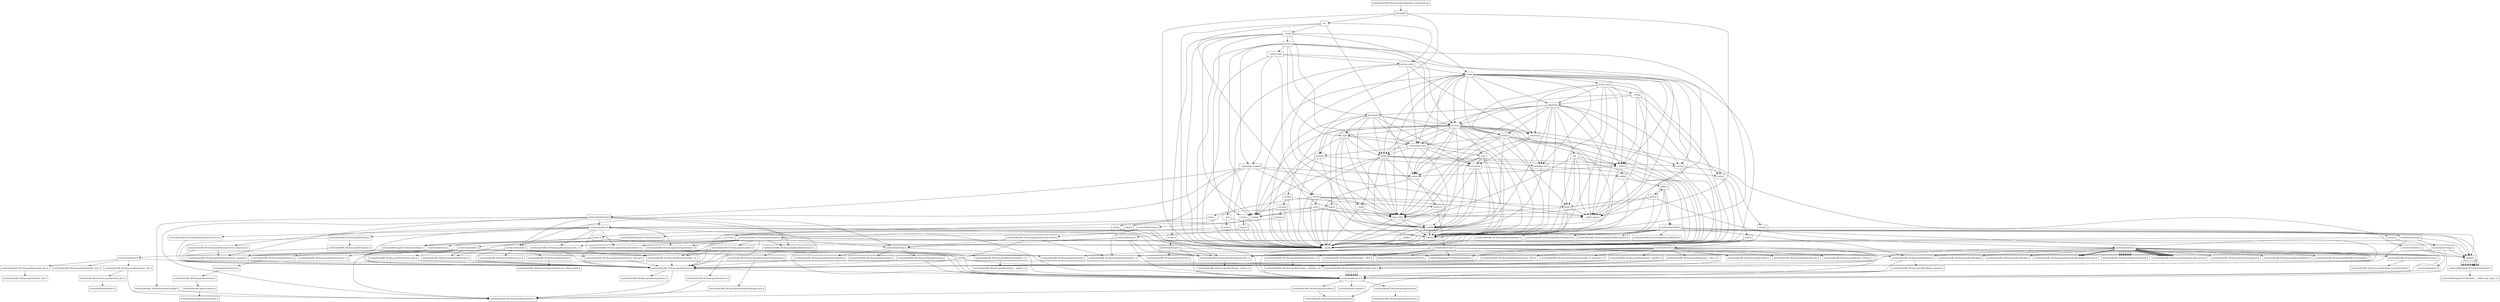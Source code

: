 digraph "dependencies" {
  header_1 [ shape="box", label="streambuf"];
  header_0 [ shape="box", label="tmp/tmpw8iwRO.libcxx.header.deps/test_streambuf.cpp"];
  header_2 [ shape="box", label="__config"];
  header_3 [ shape="box", label="usr/include/features.h"];
  header_4 [ shape="box", label="usr/include/stdc-predef.h"];
  header_5 [ shape="box", label="usr/include/x86_64-linux-gnu/sys/cdefs.h"];
  header_6 [ shape="box", label="usr/include/x86_64-linux-gnu/bits/wordsize.h"];
  header_7 [ shape="box", label="usr/include/x86_64-linux-gnu/bits/long-double.h"];
  header_8 [ shape="box", label="usr/include/x86_64-linux-gnu/gnu/stubs.h"];
  header_9 [ shape="box", label="usr/include/x86_64-linux-gnu/gnu/stubs-64.h"];
  header_11 [ shape="box", label="iosfwd"];
  header_12 [ shape="box", label="wchar.h"];
  header_13 [ shape="box", label="usr/include/wchar.h"];
  header_14 [ shape="box", label="usr/include/x86_64-linux-gnu/bits/libc-header-start.h"];
  header_15 [ shape="box", label="usr/include/x86_64-linux-gnu/bits/floatn.h"];
  header_16 [ shape="box", label="usr/include/x86_64-linux-gnu/bits/floatn-common.h"];
  header_17 [ shape="box", label="stddef.h"];
  header_18 [ shape="box", label="usr/local/lib/clang/10.0.0/include/stddef.h"];
  header_19 [ shape="box", label="usr/local/lib/clang/10.0.0/include/stdarg.h"];
  header_20 [ shape="box", label="usr/include/x86_64-linux-gnu/bits/wchar.h"];
  header_21 [ shape="box", label="usr/include/x86_64-linux-gnu/bits/types/wint_t.h"];
  header_22 [ shape="box", label="usr/include/x86_64-linux-gnu/bits/types/mbstate_t.h"];
  header_23 [ shape="box", label="usr/include/x86_64-linux-gnu/bits/types/__mbstate_t.h"];
  header_24 [ shape="box", label="usr/include/x86_64-linux-gnu/bits/types/__FILE.h"];
  header_25 [ shape="box", label="usr/include/x86_64-linux-gnu/bits/types/FILE.h"];
  header_26 [ shape="box", label="usr/include/x86_64-linux-gnu/bits/types/locale_t.h"];
  header_27 [ shape="box", label="usr/include/x86_64-linux-gnu/bits/types/__locale_t.h"];
  header_28 [ shape="box", label="ios"];
  header_29 [ shape="box", label="__locale"];
  header_30 [ shape="box", label="string"];
  header_31 [ shape="box", label="string_view"];
  header_32 [ shape="box", label="__string"];
  header_33 [ shape="box", label="algorithm"];
  header_34 [ shape="box", label="initializer_list"];
  header_35 [ shape="box", label="cstddef"];
  header_36 [ shape="box", label="version"];
  header_37 [ shape="box", label="usr/local/lib/clang/10.0.0/include/__stddef_max_align_t.h"];
  header_38 [ shape="box", label="__nullptr"];
  header_39 [ shape="box", label="type_traits"];
  header_40 [ shape="box", label="cstring"];
  header_41 [ shape="box", label="string.h"];
  header_42 [ shape="box", label="usr/include/string.h"];
  header_43 [ shape="box", label="usr/include/strings.h"];
  header_44 [ shape="box", label="utility"];
  header_45 [ shape="box", label="__tuple"];
  header_46 [ shape="box", label="cstdint"];
  header_47 [ shape="box", label="stdint.h"];
  header_48 [ shape="box", label="usr/local/lib/clang/10.0.0/include/stdint.h"];
  header_49 [ shape="box", label="usr/include/stdint.h"];
  header_50 [ shape="box", label="usr/include/x86_64-linux-gnu/bits/types.h"];
  header_51 [ shape="box", label="usr/include/x86_64-linux-gnu/bits/typesizes.h"];
  header_52 [ shape="box", label="usr/include/x86_64-linux-gnu/bits/stdint-intn.h"];
  header_53 [ shape="box", label="usr/include/x86_64-linux-gnu/bits/stdint-uintn.h"];
  header_54 [ shape="box", label="__debug"];
  header_55 [ shape="box", label="cstdlib"];
  header_56 [ shape="box", label="stdlib.h"];
  header_57 [ shape="box", label="usr/include/stdlib.h"];
  header_58 [ shape="box", label="usr/include/x86_64-linux-gnu/bits/waitflags.h"];
  header_59 [ shape="box", label="usr/include/x86_64-linux-gnu/bits/waitstatus.h"];
  header_60 [ shape="box", label="usr/include/x86_64-linux-gnu/sys/types.h"];
  header_61 [ shape="box", label="usr/include/x86_64-linux-gnu/bits/types/clock_t.h"];
  header_62 [ shape="box", label="usr/include/x86_64-linux-gnu/bits/types/clockid_t.h"];
  header_63 [ shape="box", label="usr/include/x86_64-linux-gnu/bits/types/time_t.h"];
  header_64 [ shape="box", label="usr/include/x86_64-linux-gnu/bits/types/timer_t.h"];
  header_65 [ shape="box", label="usr/include/endian.h"];
  header_66 [ shape="box", label="usr/include/x86_64-linux-gnu/bits/endian.h"];
  header_67 [ shape="box", label="usr/include/x86_64-linux-gnu/bits/byteswap.h"];
  header_68 [ shape="box", label="usr/include/x86_64-linux-gnu/bits/uintn-identity.h"];
  header_69 [ shape="box", label="usr/include/x86_64-linux-gnu/sys/select.h"];
  header_70 [ shape="box", label="usr/include/x86_64-linux-gnu/bits/select.h"];
  header_71 [ shape="box", label="usr/include/x86_64-linux-gnu/bits/types/sigset_t.h"];
  header_72 [ shape="box", label="usr/include/x86_64-linux-gnu/bits/types/__sigset_t.h"];
  header_73 [ shape="box", label="usr/include/x86_64-linux-gnu/bits/types/struct_timeval.h"];
  header_74 [ shape="box", label="usr/include/x86_64-linux-gnu/bits/types/struct_timespec.h"];
  header_75 [ shape="box", label="usr/include/x86_64-linux-gnu/bits/pthreadtypes.h"];
  header_76 [ shape="box", label="usr/include/x86_64-linux-gnu/bits/thread-shared-types.h"];
  header_77 [ shape="box", label="usr/include/x86_64-linux-gnu/bits/pthreadtypes-arch.h"];
  header_78 [ shape="box", label="usr/include/alloca.h"];
  header_79 [ shape="box", label="usr/include/x86_64-linux-gnu/bits/stdlib-bsearch.h"];
  header_80 [ shape="box", label="usr/include/x86_64-linux-gnu/bits/stdlib-float.h"];
  header_81 [ shape="box", label="math.h"];
  header_82 [ shape="box", label="usr/include/math.h"];
  header_83 [ shape="box", label="usr/include/x86_64-linux-gnu/bits/math-vector.h"];
  header_84 [ shape="box", label="usr/include/x86_64-linux-gnu/bits/libm-simd-decl-stubs.h"];
  header_85 [ shape="box", label="usr/include/x86_64-linux-gnu/bits/flt-eval-method.h"];
  header_86 [ shape="box", label="usr/include/x86_64-linux-gnu/bits/fp-logb.h"];
  header_87 [ shape="box", label="usr/include/x86_64-linux-gnu/bits/fp-fast.h"];
  header_88 [ shape="box", label="usr/include/x86_64-linux-gnu/bits/mathcalls-helper-functions.h"];
  header_89 [ shape="box", label="usr/include/x86_64-linux-gnu/bits/mathcalls.h"];
  header_90 [ shape="box", label="usr/include/x86_64-linux-gnu/bits/mathcalls-narrow.h"];
  header_91 [ shape="box", label="usr/include/x86_64-linux-gnu/bits/iscanonical.h"];
  header_92 [ shape="box", label="usr/include/x86_64-linux-gnu/bits/mathinline.h"];
  header_93 [ shape="box", label="limits"];
  header_94 [ shape="box", label="__undef_macros"];
  header_95 [ shape="box", label="cstdio"];
  header_96 [ shape="box", label="stdio.h"];
  header_97 [ shape="box", label="usr/include/stdio.h"];
  header_98 [ shape="box", label="usr/include/x86_64-linux-gnu/bits/types/__fpos_t.h"];
  header_99 [ shape="box", label="usr/include/x86_64-linux-gnu/bits/types/__fpos64_t.h"];
  header_100 [ shape="box", label="usr/include/x86_64-linux-gnu/bits/types/struct_FILE.h"];
  header_101 [ shape="box", label="usr/include/x86_64-linux-gnu/bits/types/cookie_io_functions_t.h"];
  header_102 [ shape="box", label="usr/include/x86_64-linux-gnu/bits/stdio_lim.h"];
  header_103 [ shape="box", label="usr/include/x86_64-linux-gnu/bits/sys_errlist.h"];
  header_104 [ shape="box", label="usr/include/x86_64-linux-gnu/bits/stdio.h"];
  header_105 [ shape="box", label="memory"];
  header_106 [ shape="box", label="typeinfo"];
  header_107 [ shape="box", label="exception"];
  header_108 [ shape="box", label="new"];
  header_109 [ shape="box", label="iterator"];
  header_110 [ shape="box", label="__functional_base"];
  header_111 [ shape="box", label="tuple"];
  header_112 [ shape="box", label="stdexcept"];
  header_113 [ shape="box", label="cassert"];
  header_114 [ shape="box", label="usr/include/assert.h"];
  header_115 [ shape="box", label="atomic"];
  header_116 [ shape="box", label="functional"];
  header_117 [ shape="box", label="bit"];
  header_118 [ shape="box", label="cwchar"];
  header_119 [ shape="box", label="cwctype"];
  header_120 [ shape="box", label="cctype"];
  header_121 [ shape="box", label="ctype.h"];
  header_122 [ shape="box", label="usr/include/ctype.h"];
  header_123 [ shape="box", label="wctype.h"];
  header_124 [ shape="box", label="usr/include/wctype.h"];
  header_125 [ shape="box", label="usr/include/x86_64-linux-gnu/bits/wctype-wchar.h"];
  header_126 [ shape="box", label="mutex"];
  header_127 [ shape="box", label="__mutex_base"];
  header_128 [ shape="box", label="chrono"];
  header_129 [ shape="box", label="ctime"];
  header_130 [ shape="box", label="usr/include/time.h"];
  header_131 [ shape="box", label="usr/include/x86_64-linux-gnu/bits/time.h"];
  header_132 [ shape="box", label="usr/include/x86_64-linux-gnu/bits/timex.h"];
  header_133 [ shape="box", label="usr/include/x86_64-linux-gnu/bits/types/struct_tm.h"];
  header_134 [ shape="box", label="usr/include/x86_64-linux-gnu/bits/types/struct_itimerspec.h"];
  header_135 [ shape="box", label="ratio"];
  header_136 [ shape="box", label="climits"];
  header_137 [ shape="box", label="limits.h"];
  header_138 [ shape="box", label="usr/local/lib/clang/10.0.0/include/limits.h"];
  header_139 [ shape="box", label="usr/include/limits.h"];
  header_140 [ shape="box", label="usr/include/x86_64-linux-gnu/bits/posix1_lim.h"];
  header_141 [ shape="box", label="usr/include/x86_64-linux-gnu/bits/local_lim.h"];
  header_142 [ shape="box", label="usr/include/linux/limits.h"];
  header_143 [ shape="box", label="usr/include/x86_64-linux-gnu/bits/posix2_lim.h"];
  header_144 [ shape="box", label="usr/include/x86_64-linux-gnu/bits/xopen_lim.h"];
  header_145 [ shape="box", label="usr/include/x86_64-linux-gnu/bits/uio_lim.h"];
  header_146 [ shape="box", label="system_error"];
  header_147 [ shape="box", label="__errc"];
  header_148 [ shape="box", label="cerrno"];
  header_149 [ shape="box", label="errno.h"];
  header_150 [ shape="box", label="usr/include/errno.h"];
  header_151 [ shape="box", label="usr/include/x86_64-linux-gnu/bits/errno.h"];
  header_152 [ shape="box", label="usr/include/linux/errno.h"];
  header_153 [ shape="box", label="usr/include/x86_64-linux-gnu/asm/errno.h"];
  header_154 [ shape="box", label="usr/include/asm-generic/errno.h"];
  header_155 [ shape="box", label="usr/include/asm-generic/errno-base.h"];
  header_156 [ shape="box", label="usr/include/x86_64-linux-gnu/bits/types/error_t.h"];
  header_157 [ shape="box", label="__threading_support"];
  header_10 [ shape="box", label="usr/include/pthread.h"];
  header_158 [ shape="box", label="usr/include/sched.h"];
  header_159 [ shape="box", label="usr/include/x86_64-linux-gnu/bits/sched.h"];
  header_160 [ shape="box", label="usr/include/x86_64-linux-gnu/bits/types/struct_sched_param.h"];
  header_161 [ shape="box", label="usr/include/x86_64-linux-gnu/bits/cpu-set.h"];
  header_162 [ shape="box", label="usr/include/x86_64-linux-gnu/bits/setjmp.h"];
  header_163 [ shape="box", label="locale.h"];
  header_164 [ shape="box", label="usr/include/locale.h"];
  header_165 [ shape="box", label="usr/include/x86_64-linux-gnu/bits/locale.h"];
  header_148 -> header_2;
  header_148 -> header_149;
  header_10 -> header_3;
  header_10 -> header_65;
  header_10 -> header_158;
  header_10 -> header_130;
  header_10 -> header_75;
  header_10 -> header_162;
  header_10 -> header_6;
  header_10 -> header_74;
  header_126 -> header_2;
  header_126 -> header_127;
  header_126 -> header_46;
  header_126 -> header_116;
  header_126 -> header_105;
  header_126 -> header_111;
  header_126 -> header_36;
  header_126 -> header_157;
  header_126 -> header_94;
  header_67 -> header_3;
  header_67 -> header_50;
  header_39 -> header_2;
  header_39 -> header_35;
  header_39 -> header_36;
  header_70 -> header_6;
  header_43 -> header_3;
  header_43 -> header_17;
  header_43 -> header_26;
  header_69 -> header_3;
  header_69 -> header_50;
  header_69 -> header_70;
  header_69 -> header_71;
  header_69 -> header_63;
  header_69 -> header_73;
  header_69 -> header_74;
  header_95 -> header_2;
  header_95 -> header_96;
  header_76 -> header_77;
  header_122 -> header_3;
  header_122 -> header_50;
  header_122 -> header_65;
  header_122 -> header_26;
  header_73 -> header_50;
  header_134 -> header_50;
  header_134 -> header_74;
  header_154 -> header_155;
  header_1 -> header_2;
  header_1 -> header_11;
  header_1 -> header_28;
  header_1 -> header_94;
  header_141 -> header_142;
  header_135 -> header_2;
  header_135 -> header_46;
  header_135 -> header_136;
  header_135 -> header_39;
  header_135 -> header_94;
  header_133 -> header_50;
  header_108 -> header_2;
  header_108 -> header_107;
  header_108 -> header_39;
  header_108 -> header_35;
  header_108 -> header_36;
  header_139 -> header_14;
  header_139 -> header_140;
  header_139 -> header_143;
  header_139 -> header_144;
  header_136 -> header_2;
  header_136 -> header_137;
  header_77 -> header_6;
  header_65 -> header_3;
  header_65 -> header_66;
  header_65 -> header_67;
  header_65 -> header_68;
  header_146 -> header_147;
  header_146 -> header_39;
  header_146 -> header_112;
  header_146 -> header_110;
  header_146 -> header_30;
  header_47 -> header_2;
  header_47 -> header_48;
  header_137 -> header_2;
  header_137 -> header_138;
  header_137 -> header_138;
  header_147 -> header_2;
  header_147 -> header_148;
  header_128 -> header_2;
  header_128 -> header_129;
  header_128 -> header_39;
  header_128 -> header_135;
  header_128 -> header_93;
  header_128 -> header_36;
  header_128 -> header_94;
  header_46 -> header_2;
  header_46 -> header_47;
  header_54 -> header_2;
  header_54 -> header_11;
  header_54 -> header_55;
  header_54 -> header_95;
  header_54 -> header_35;
  header_131 -> header_50;
  header_131 -> header_132;
  header_153 -> header_154;
  header_53 -> header_50;
  header_64 -> header_50;
  header_119 -> header_2;
  header_119 -> header_120;
  header_119 -> header_123;
  header_26 -> header_27;
  header_121 -> header_2;
  header_121 -> header_122;
  header_17 -> header_18;
  header_17 -> header_18;
  header_17 -> header_18;
  header_17 -> header_18;
  header_17 -> header_18;
  header_17 -> header_18;
  header_17 -> header_18;
  header_17 -> header_18;
  header_17 -> header_18;
  header_17 -> header_18;
  header_48 -> header_49;
  header_109 -> header_2;
  header_109 -> header_11;
  header_109 -> header_110;
  header_109 -> header_39;
  header_109 -> header_35;
  header_109 -> header_34;
  header_109 -> header_36;
  header_109 -> header_54;
  header_157 -> header_2;
  header_157 -> header_128;
  header_157 -> header_11;
  header_157 -> header_149;
  header_157 -> header_10;
  header_157 -> header_158;
  header_157 -> header_94;
  header_5 -> header_6;
  header_5 -> header_7;
  header_11 -> header_2;
  header_11 -> header_12;
  header_52 -> header_50;
  header_127 -> header_2;
  header_127 -> header_128;
  header_127 -> header_146;
  header_127 -> header_157;
  header_127 -> header_94;
  header_33 -> header_2;
  header_33 -> header_34;
  header_33 -> header_39;
  header_33 -> header_40;
  header_33 -> header_44;
  header_33 -> header_105;
  header_33 -> header_116;
  header_33 -> header_109;
  header_33 -> header_35;
  header_33 -> header_117;
  header_33 -> header_36;
  header_33 -> header_54;
  header_33 -> header_94;
  header_163 -> header_2;
  header_163 -> header_164;
  header_114 -> header_3;
  header_63 -> header_50;
  header_50 -> header_3;
  header_50 -> header_6;
  header_50 -> header_51;
  header_138 -> header_139;
  header_100 -> header_50;
  header_124 -> header_3;
  header_124 -> header_50;
  header_124 -> header_21;
  header_124 -> header_125;
  header_124 -> header_26;
  header_78 -> header_3;
  header_78 -> header_17;
  header_99 -> header_50;
  header_99 -> header_23;
  header_112 -> header_2;
  header_112 -> header_107;
  header_112 -> header_11;
  header_98 -> header_50;
  header_98 -> header_23;
  header_62 -> header_50;
  header_158 -> header_3;
  header_158 -> header_50;
  header_158 -> header_17;
  header_158 -> header_63;
  header_158 -> header_74;
  header_158 -> header_159;
  header_158 -> header_161;
  header_8 -> header_9;
  header_75 -> header_76;
  header_38 -> header_2;
  header_97 -> header_14;
  header_97 -> header_17;
  header_97 -> header_19;
  header_97 -> header_50;
  header_97 -> header_98;
  header_97 -> header_99;
  header_97 -> header_24;
  header_97 -> header_25;
  header_97 -> header_100;
  header_97 -> header_101;
  header_97 -> header_102;
  header_97 -> header_103;
  header_97 -> header_104;
  header_144 -> header_145;
  header_82 -> header_14;
  header_82 -> header_50;
  header_82 -> header_83;
  header_82 -> header_15;
  header_82 -> header_85;
  header_82 -> header_86;
  header_82 -> header_87;
  header_82 -> header_88;
  header_82 -> header_89;
  header_82 -> header_88;
  header_82 -> header_89;
  header_82 -> header_88;
  header_82 -> header_89;
  header_82 -> header_89;
  header_82 -> header_89;
  header_82 -> header_89;
  header_82 -> header_89;
  header_82 -> header_90;
  header_82 -> header_90;
  header_82 -> header_90;
  header_82 -> header_90;
  header_82 -> header_90;
  header_82 -> header_90;
  header_82 -> header_90;
  header_82 -> header_90;
  header_82 -> header_90;
  header_82 -> header_91;
  header_82 -> header_92;
  header_22 -> header_23;
  header_16 -> header_3;
  header_16 -> header_7;
  header_96 -> header_2;
  header_96 -> header_97;
  header_35 -> header_2;
  header_35 -> header_36;
  header_35 -> header_18;
  header_35 -> header_38;
  header_120 -> header_2;
  header_120 -> header_121;
  header_140 -> header_6;
  header_140 -> header_141;
  header_14 -> header_3;
  header_14 -> header_3;
  header_14 -> header_3;
  header_14 -> header_3;
  header_14 -> header_3;
  header_14 -> header_3;
  header_14 -> header_3;
  header_34 -> header_2;
  header_34 -> header_35;
  header_0 -> header_1;
  header_55 -> header_2;
  header_55 -> header_56;
  header_56 -> header_2;
  header_56 -> header_57;
  header_56 -> header_81;
  header_56 -> header_57;
  header_101 -> header_50;
  header_151 -> header_152;
  header_74 -> header_50;
  header_61 -> header_50;
  header_152 -> header_153;
  header_42 -> header_14;
  header_42 -> header_17;
  header_42 -> header_26;
  header_42 -> header_43;
  header_83 -> header_84;
  header_57 -> header_14;
  header_57 -> header_17;
  header_57 -> header_58;
  header_57 -> header_59;
  header_57 -> header_15;
  header_57 -> header_26;
  header_57 -> header_60;
  header_57 -> header_78;
  header_57 -> header_79;
  header_57 -> header_80;
  header_45 -> header_2;
  header_45 -> header_35;
  header_45 -> header_39;
  header_159 -> header_160;
  header_29 -> header_2;
  header_29 -> header_30;
  header_29 -> header_105;
  header_29 -> header_44;
  header_29 -> header_126;
  header_29 -> header_46;
  header_29 -> header_120;
  header_29 -> header_163;
  header_150 -> header_3;
  header_150 -> header_151;
  header_150 -> header_156;
  header_18 -> header_37;
  header_12 -> header_2;
  header_12 -> header_13;
  header_115 -> header_2;
  header_115 -> header_35;
  header_115 -> header_46;
  header_115 -> header_39;
  header_115 -> header_36;
  header_28 -> header_2;
  header_28 -> header_11;
  header_28 -> header_29;
  header_28 -> header_146;
  header_28 -> header_115;
  header_81 -> header_2;
  header_81 -> header_56;
  header_81 -> header_82;
  header_81 -> header_39;
  header_81 -> header_93;
  header_130 -> header_3;
  header_130 -> header_17;
  header_130 -> header_131;
  header_130 -> header_61;
  header_130 -> header_63;
  header_130 -> header_133;
  header_130 -> header_74;
  header_130 -> header_62;
  header_130 -> header_64;
  header_130 -> header_134;
  header_130 -> header_26;
  header_132 -> header_50;
  header_132 -> header_73;
  header_44 -> header_2;
  header_44 -> header_45;
  header_44 -> header_39;
  header_44 -> header_34;
  header_44 -> header_35;
  header_44 -> header_40;
  header_44 -> header_46;
  header_44 -> header_36;
  header_44 -> header_54;
  header_164 -> header_3;
  header_164 -> header_17;
  header_164 -> header_165;
  header_164 -> header_26;
  header_60 -> header_3;
  header_60 -> header_50;
  header_60 -> header_61;
  header_60 -> header_62;
  header_60 -> header_63;
  header_60 -> header_64;
  header_60 -> header_17;
  header_60 -> header_52;
  header_60 -> header_65;
  header_60 -> header_69;
  header_60 -> header_75;
  header_13 -> header_14;
  header_13 -> header_15;
  header_13 -> header_17;
  header_13 -> header_19;
  header_13 -> header_20;
  header_13 -> header_21;
  header_13 -> header_22;
  header_13 -> header_24;
  header_13 -> header_25;
  header_13 -> header_26;
  header_93 -> header_2;
  header_93 -> header_39;
  header_93 -> header_94;
  header_93 -> header_36;
  header_41 -> header_2;
  header_41 -> header_42;
  header_2 -> header_3;
  header_162 -> header_6;
  header_110 -> header_2;
  header_110 -> header_39;
  header_110 -> header_106;
  header_110 -> header_107;
  header_110 -> header_108;
  header_110 -> header_44;
  header_71 -> header_72;
  header_105 -> header_2;
  header_105 -> header_39;
  header_105 -> header_106;
  header_105 -> header_35;
  header_105 -> header_46;
  header_105 -> header_108;
  header_105 -> header_44;
  header_105 -> header_93;
  header_105 -> header_109;
  header_105 -> header_110;
  header_105 -> header_11;
  header_105 -> header_111;
  header_105 -> header_112;
  header_105 -> header_40;
  header_105 -> header_113;
  header_105 -> header_115;
  header_105 -> header_36;
  header_105 -> header_94;
  header_32 -> header_2;
  header_32 -> header_33;
  header_32 -> header_95;
  header_32 -> header_105;
  header_32 -> header_54;
  header_32 -> header_94;
  header_129 -> header_2;
  header_129 -> header_130;
  header_49 -> header_14;
  header_49 -> header_50;
  header_49 -> header_20;
  header_49 -> header_6;
  header_49 -> header_52;
  header_49 -> header_53;
  header_118 -> header_2;
  header_118 -> header_119;
  header_118 -> header_12;
  header_106 -> header_2;
  header_106 -> header_107;
  header_106 -> header_35;
  header_106 -> header_46;
  header_3 -> header_4;
  header_3 -> header_5;
  header_3 -> header_8;
  header_111 -> header_2;
  header_111 -> header_45;
  header_111 -> header_35;
  header_111 -> header_39;
  header_111 -> header_110;
  header_111 -> header_44;
  header_111 -> header_36;
  header_36 -> header_2;
  header_113 -> header_2;
  header_113 -> header_114;
  header_117 -> header_2;
  header_117 -> header_93;
  header_117 -> header_39;
  header_117 -> header_36;
  header_117 -> header_54;
  header_117 -> header_94;
  header_40 -> header_2;
  header_40 -> header_41;
  header_123 -> header_2;
  header_123 -> header_124;
  header_31 -> header_2;
  header_31 -> header_32;
  header_31 -> header_33;
  header_31 -> header_109;
  header_31 -> header_93;
  header_31 -> header_112;
  header_31 -> header_36;
  header_31 -> header_54;
  header_31 -> header_94;
  header_125 -> header_50;
  header_125 -> header_21;
  header_125 -> header_65;
  header_30 -> header_2;
  header_30 -> header_31;
  header_30 -> header_11;
  header_30 -> header_40;
  header_30 -> header_95;
  header_30 -> header_118;
  header_30 -> header_33;
  header_30 -> header_109;
  header_30 -> header_44;
  header_30 -> header_105;
  header_30 -> header_112;
  header_30 -> header_39;
  header_30 -> header_34;
  header_30 -> header_110;
  header_30 -> header_36;
  header_30 -> header_46;
  header_30 -> header_54;
  header_30 -> header_94;
  header_15 -> header_3;
  header_15 -> header_16;
  header_116 -> header_2;
  header_116 -> header_39;
  header_116 -> header_106;
  header_116 -> header_107;
  header_116 -> header_105;
  header_116 -> header_111;
  header_116 -> header_44;
  header_116 -> header_36;
  header_116 -> header_110;
  header_107 -> header_2;
  header_107 -> header_35;
  header_107 -> header_55;
  header_107 -> header_39;
  header_107 -> header_36;
  header_68 -> header_50;
  header_149 -> header_2;
  header_149 -> header_150;
}
